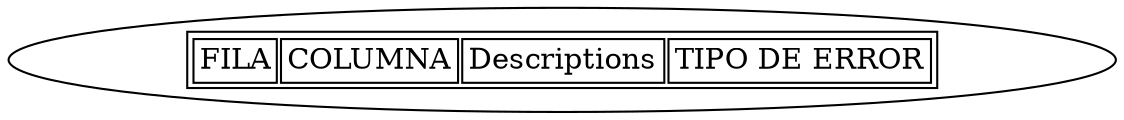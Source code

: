 digraph E { tabla [label=<<TABLE><TR><TD>FILA</TD><TD>COLUMNA</TD><TD>Descriptions</TD><TD>TIPO DE ERROR</TD></TR></TABLE>>]; }